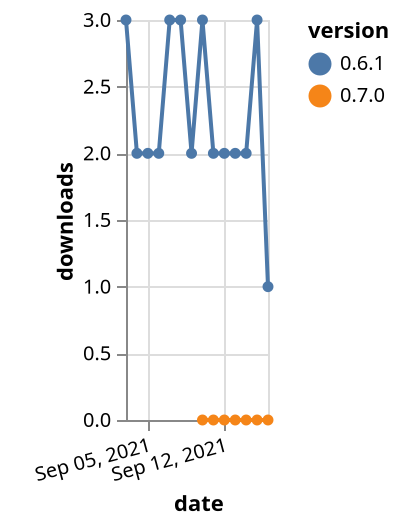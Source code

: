 {"$schema": "https://vega.github.io/schema/vega-lite/v5.json", "description": "A simple bar chart with embedded data.", "data": {"values": [{"date": "2021-09-10", "total": 6, "delta": 0, "version": "0.7.0"}, {"date": "2021-09-11", "total": 17, "delta": 0, "version": "0.7.0"}, {"date": "2021-09-12", "total": 20, "delta": 0, "version": "0.7.0"}, {"date": "2021-09-13", "total": 24, "delta": 0, "version": "0.7.0"}, {"date": "2021-09-14", "total": 28, "delta": 0, "version": "0.7.0"}, {"date": "2021-09-15", "total": 31, "delta": 0, "version": "0.7.0"}, {"date": "2021-09-16", "total": 32, "delta": 0, "version": "0.7.0"}, {"date": "2021-09-03", "total": 105, "delta": 3, "version": "0.6.1"}, {"date": "2021-09-04", "total": 107, "delta": 2, "version": "0.6.1"}, {"date": "2021-09-05", "total": 109, "delta": 2, "version": "0.6.1"}, {"date": "2021-09-06", "total": 111, "delta": 2, "version": "0.6.1"}, {"date": "2021-09-07", "total": 114, "delta": 3, "version": "0.6.1"}, {"date": "2021-09-08", "total": 117, "delta": 3, "version": "0.6.1"}, {"date": "2021-09-09", "total": 119, "delta": 2, "version": "0.6.1"}, {"date": "2021-09-10", "total": 122, "delta": 3, "version": "0.6.1"}, {"date": "2021-09-11", "total": 124, "delta": 2, "version": "0.6.1"}, {"date": "2021-09-12", "total": 126, "delta": 2, "version": "0.6.1"}, {"date": "2021-09-13", "total": 128, "delta": 2, "version": "0.6.1"}, {"date": "2021-09-14", "total": 130, "delta": 2, "version": "0.6.1"}, {"date": "2021-09-15", "total": 133, "delta": 3, "version": "0.6.1"}, {"date": "2021-09-16", "total": 134, "delta": 1, "version": "0.6.1"}]}, "width": "container", "mark": {"type": "line", "point": {"filled": true}}, "encoding": {"x": {"field": "date", "type": "temporal", "timeUnit": "yearmonthdate", "title": "date", "axis": {"labelAngle": -15}}, "y": {"field": "delta", "type": "quantitative", "title": "downloads"}, "color": {"field": "version", "type": "nominal"}, "tooltip": {"field": "delta"}}}